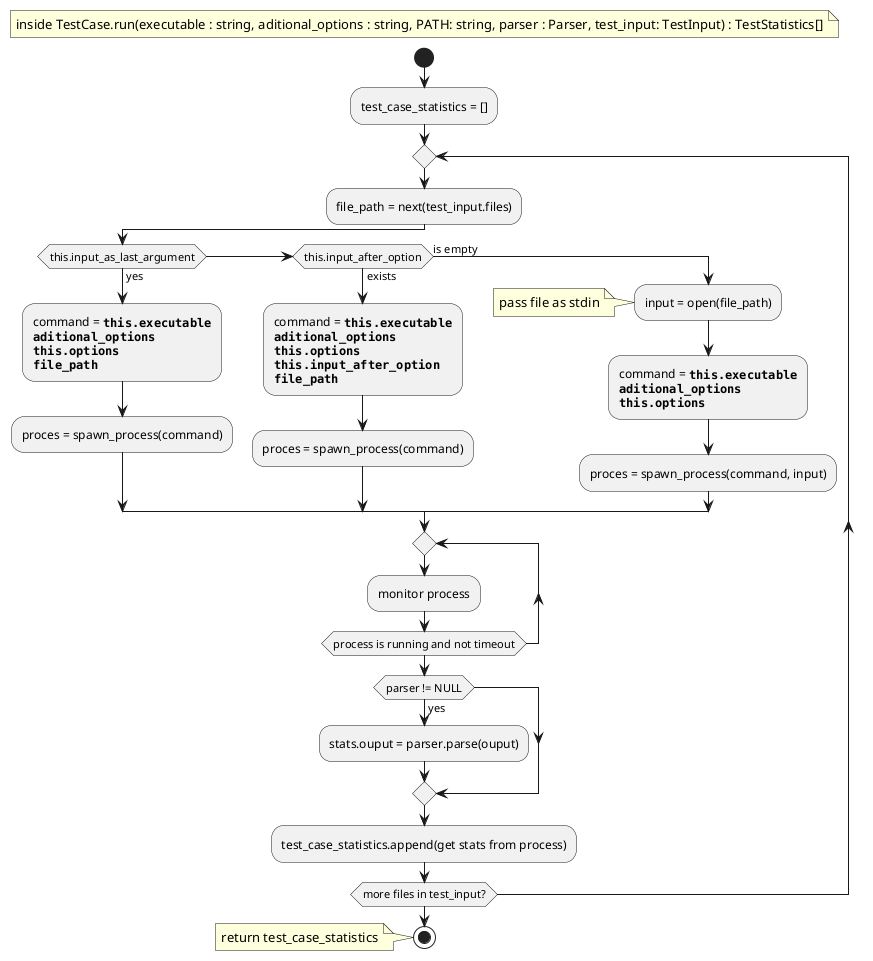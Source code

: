 @startuml
floating note: inside TestCase.run(executable : string, aditional_options : string, PATH: string, parser : Parser, test_input: TestInput) : TestStatistics[]
start

:test_case_statistics = [];
repeat
:file_path = next(test_input.files);
if (this.input_as_last_argument) then (yes)
  :command = <b>""this.executable""
  <b>""aditional_options""
  <b>""this.options""
  <b>""file_path"";
:proces = spawn_process(command);
elseif (this.input_after_option) then (exists)
  :command = <b>""this.executable""
  <b>""aditional_options""
  <b>""this.options""
  <b>""this.input_after_option""
  <b>""file_path"";
:proces = spawn_process(command);
else (is empty)
  :input = open(file_path);
  note: pass file as stdin
  :command = <b>""this.executable""
  <b>""aditional_options""
  <b>""this.options"";
:proces = spawn_process(command, input);
endif


repeat
:monitor process;
repeat while (process is running and not timeout)

if (parser != NULL) then (yes)
  :stats.ouput = parser.parse(ouput);
endif

:test_case_statistics.append(get stats from process);
repeat while (more files in test_input?)

stop
note: return test_case_statistics

@enduml
